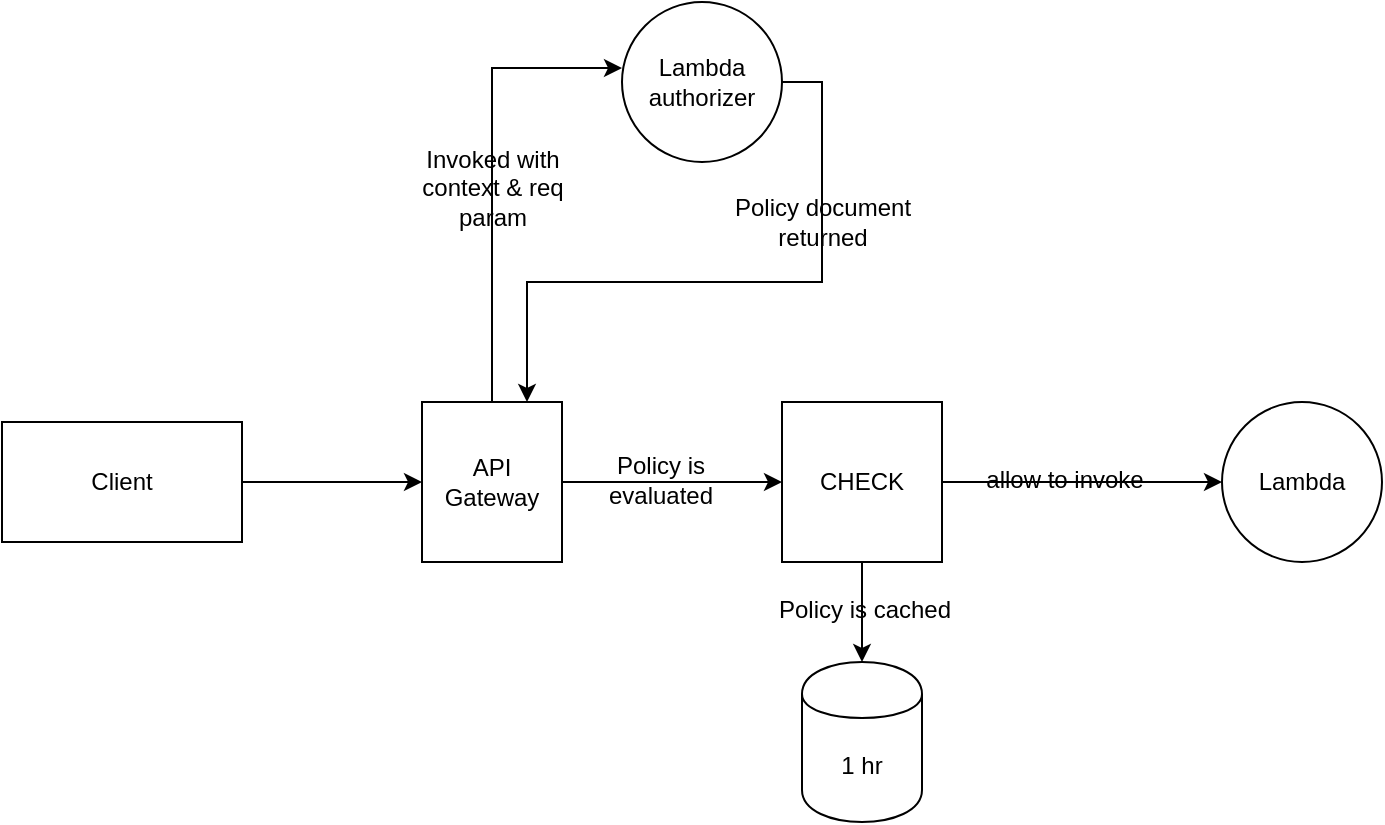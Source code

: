 <mxfile version="13.1.3">
    <diagram id="esrf2-93r0nPFbqGDi0Z" name="Page-1">
        <mxGraphModel dx="915" dy="735" grid="1" gridSize="10" guides="1" tooltips="1" connect="1" arrows="1" fold="1" page="1" pageScale="1" pageWidth="850" pageHeight="1100" math="0" shadow="0">
            <root>
                <mxCell id="0"/>
                <mxCell id="1" parent="0"/>
                <mxCell id="10" style="edgeStyle=orthogonalEdgeStyle;rounded=0;orthogonalLoop=1;jettySize=auto;html=1;exitX=1;exitY=0.5;exitDx=0;exitDy=0;entryX=0;entryY=0.5;entryDx=0;entryDy=0;" parent="1" source="2" target="3" edge="1">
                    <mxGeometry relative="1" as="geometry"/>
                </mxCell>
                <mxCell id="2" value="Client" style="rounded=0;whiteSpace=wrap;html=1;" parent="1" vertex="1">
                    <mxGeometry x="70" y="280" width="120" height="60" as="geometry"/>
                </mxCell>
                <mxCell id="6" style="edgeStyle=orthogonalEdgeStyle;rounded=0;orthogonalLoop=1;jettySize=auto;html=1;exitX=0.5;exitY=0;exitDx=0;exitDy=0;entryX=0;entryY=0.413;entryDx=0;entryDy=0;entryPerimeter=0;" parent="1" source="3" target="5" edge="1">
                    <mxGeometry relative="1" as="geometry"/>
                </mxCell>
                <mxCell id="8" value="Invoked with&lt;br&gt;context &amp;amp; req&lt;br&gt;param" style="text;html=1;resizable=0;points=[];align=center;verticalAlign=middle;labelBackgroundColor=none;" parent="6" vertex="1" connectable="0">
                    <mxGeometry x="-0.078" relative="1" as="geometry">
                        <mxPoint as="offset"/>
                    </mxGeometry>
                </mxCell>
                <mxCell id="13" style="edgeStyle=orthogonalEdgeStyle;rounded=0;orthogonalLoop=1;jettySize=auto;html=1;exitX=1;exitY=0.5;exitDx=0;exitDy=0;entryX=0;entryY=0.5;entryDx=0;entryDy=0;" parent="1" source="3" target="11" edge="1">
                    <mxGeometry relative="1" as="geometry"/>
                </mxCell>
                <mxCell id="17" value="Policy is&lt;br&gt;evaluated" style="text;html=1;resizable=0;points=[];align=center;verticalAlign=middle;labelBackgroundColor=none;" parent="13" vertex="1" connectable="0">
                    <mxGeometry x="-0.109" y="1" relative="1" as="geometry">
                        <mxPoint as="offset"/>
                    </mxGeometry>
                </mxCell>
                <mxCell id="3" value="API Gateway" style="rounded=0;whiteSpace=wrap;html=1;" parent="1" vertex="1">
                    <mxGeometry x="280" y="270" width="70" height="80" as="geometry"/>
                </mxCell>
                <mxCell id="4" value="Lambda" style="ellipse;whiteSpace=wrap;html=1;aspect=fixed;" parent="1" vertex="1">
                    <mxGeometry x="680" y="270" width="80" height="80" as="geometry"/>
                </mxCell>
                <mxCell id="7" style="edgeStyle=orthogonalEdgeStyle;rounded=0;orthogonalLoop=1;jettySize=auto;html=1;exitX=1;exitY=0.5;exitDx=0;exitDy=0;entryX=0.75;entryY=0;entryDx=0;entryDy=0;" parent="1" source="5" target="3" edge="1">
                    <mxGeometry relative="1" as="geometry"/>
                </mxCell>
                <mxCell id="9" value="Policy document&lt;br&gt;returned" style="text;html=1;resizable=0;points=[];align=center;verticalAlign=middle;labelBackgroundColor=none;" parent="7" vertex="1" connectable="0">
                    <mxGeometry x="-0.566" y="2" relative="1" as="geometry">
                        <mxPoint x="-2" y="19" as="offset"/>
                    </mxGeometry>
                </mxCell>
                <mxCell id="5" value="Lambda&lt;br&gt;authorizer" style="ellipse;whiteSpace=wrap;html=1;aspect=fixed;" parent="1" vertex="1">
                    <mxGeometry x="380" y="70" width="80" height="80" as="geometry"/>
                </mxCell>
                <mxCell id="14" style="edgeStyle=orthogonalEdgeStyle;rounded=0;orthogonalLoop=1;jettySize=auto;html=1;exitX=1;exitY=0.5;exitDx=0;exitDy=0;entryX=0;entryY=0.5;entryDx=0;entryDy=0;" parent="1" source="11" target="4" edge="1">
                    <mxGeometry relative="1" as="geometry"/>
                </mxCell>
                <mxCell id="18" value="allow to invoke" style="text;html=1;resizable=0;points=[];align=center;verticalAlign=middle;labelBackgroundColor=none;" parent="14" vertex="1" connectable="0">
                    <mxGeometry x="-0.127" y="1" relative="1" as="geometry">
                        <mxPoint as="offset"/>
                    </mxGeometry>
                </mxCell>
                <mxCell id="15" style="edgeStyle=orthogonalEdgeStyle;rounded=0;orthogonalLoop=1;jettySize=auto;html=1;exitX=0.5;exitY=1;exitDx=0;exitDy=0;entryX=0.5;entryY=0;entryDx=0;entryDy=0;" parent="1" source="11" target="12" edge="1">
                    <mxGeometry relative="1" as="geometry"/>
                </mxCell>
                <mxCell id="16" value="Policy is cached" style="text;html=1;resizable=0;points=[];align=center;verticalAlign=middle;labelBackgroundColor=none;" parent="15" vertex="1" connectable="0">
                    <mxGeometry x="-0.04" y="1" relative="1" as="geometry">
                        <mxPoint as="offset"/>
                    </mxGeometry>
                </mxCell>
                <mxCell id="11" value="CHECK" style="whiteSpace=wrap;html=1;aspect=fixed;" parent="1" vertex="1">
                    <mxGeometry x="460" y="270" width="80" height="80" as="geometry"/>
                </mxCell>
                <mxCell id="12" value="1 hr" style="shape=cylinder;whiteSpace=wrap;html=1;boundedLbl=1;backgroundOutline=1;" parent="1" vertex="1">
                    <mxGeometry x="470" y="400" width="60" height="80" as="geometry"/>
                </mxCell>
            </root>
        </mxGraphModel>
    </diagram>
</mxfile>